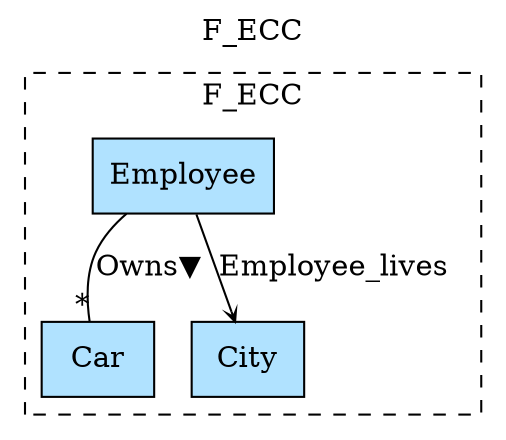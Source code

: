 digraph {graph[label=F_ECC,labelloc=tl,labelfontsize=12];
subgraph cluster_F_ECC{style=dashed;label=F_ECC;
"Car"[shape=record,fillcolor=lightskyblue1,style = filled,label="Car"];
"Employee"[shape=record,fillcolor=lightskyblue1,style = filled,label="Employee"];
"City"[shape=record,fillcolor=lightskyblue1,style = filled,label="City"];

"Employee"->"Car"[label="Owns▼",dir=none,taillabel="",headlabel="*"];
"Employee"->"City"[label="Employee_lives",arrowhead=vee,headlabel="",arrowsize=.5];

}
}